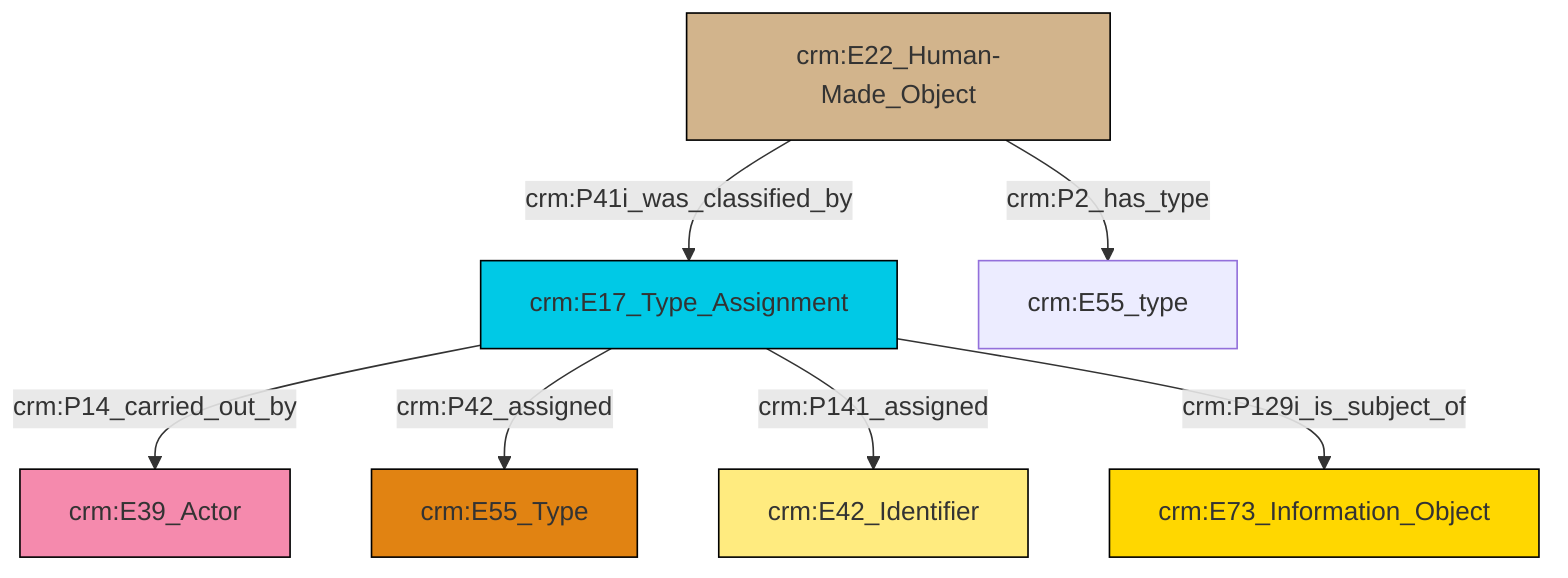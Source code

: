 graph TD
classDef Literal fill:#f2f2f2,stroke:#000000;
classDef CRM_Entity fill:#FFFFFF,stroke:#000000;
classDef Temporal_Entity fill:#00C9E6, stroke:#000000;
classDef Type fill:#E18312, stroke:#000000;
classDef Time-Span fill:#2C9C91, stroke:#000000;
classDef Appellation fill:#FFEB7F, stroke:#000000;
classDef Place fill:#008836, stroke:#000000;
classDef Persistent_Item fill:#B266B2, stroke:#000000;
classDef Conceptual_Object fill:#FFD700, stroke:#000000;
classDef Physical_Thing fill:#D2B48C, stroke:#000000;
classDef Actor fill:#f58aad, stroke:#000000;
classDef PC_Classes fill:#4ce600, stroke:#000000;
classDef Multi fill:#cccccc,stroke:#000000;

0["crm:E17_Type_Assignment"]:::Temporal_Entity -->|crm:P14_carried_out_by| 1["crm:E39_Actor"]:::Actor
6["crm:E22_Human-Made_Object"]:::Physical_Thing -->|crm:P2_has_type| 4["crm:E55_type"]:::Default
0["crm:E17_Type_Assignment"]:::Temporal_Entity -->|crm:P42_assigned| 7["crm:E55_Type"]:::Type
0["crm:E17_Type_Assignment"]:::Temporal_Entity -->|crm:P141_assigned| 2["crm:E42_Identifier"]:::Appellation
6["crm:E22_Human-Made_Object"]:::Physical_Thing -->|crm:P41i_was_classified_by| 0["crm:E17_Type_Assignment"]:::Temporal_Entity
0["crm:E17_Type_Assignment"]:::Temporal_Entity -->|crm:P129i_is_subject_of| 9["crm:E73_Information_Object"]:::Conceptual_Object